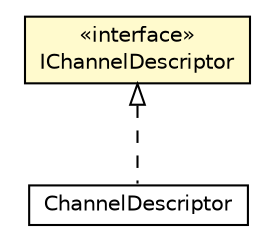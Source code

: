 #!/usr/local/bin/dot
#
# Class diagram 
# Generated by UMLGraph version R5_6-24-gf6e263 (http://www.umlgraph.org/)
#

digraph G {
	edge [fontname="Helvetica",fontsize=10,labelfontname="Helvetica",labelfontsize=10];
	node [fontname="Helvetica",fontsize=10,shape=plaintext];
	nodesep=0.25;
	ranksep=0.5;
	// org.universAAL.middleware.interfaces.space.model.IChannelDescriptor
	c215075 [label=<<table title="org.universAAL.middleware.interfaces.space.model.IChannelDescriptor" border="0" cellborder="1" cellspacing="0" cellpadding="2" port="p" bgcolor="lemonChiffon" href="./IChannelDescriptor.html">
		<tr><td><table border="0" cellspacing="0" cellpadding="1">
<tr><td align="center" balign="center"> &#171;interface&#187; </td></tr>
<tr><td align="center" balign="center"> IChannelDescriptor </td></tr>
		</table></td></tr>
		</table>>, URL="./IChannelDescriptor.html", fontname="Helvetica", fontcolor="black", fontsize=10.0];
	// org.universAAL.middleware.interfaces.space.xml.model.ChannelDescriptor
	c215080 [label=<<table title="org.universAAL.middleware.interfaces.space.xml.model.ChannelDescriptor" border="0" cellborder="1" cellspacing="0" cellpadding="2" port="p" href="../xml/model/ChannelDescriptor.html">
		<tr><td><table border="0" cellspacing="0" cellpadding="1">
<tr><td align="center" balign="center"> ChannelDescriptor </td></tr>
		</table></td></tr>
		</table>>, URL="../xml/model/ChannelDescriptor.html", fontname="Helvetica", fontcolor="black", fontsize=10.0];
	//org.universAAL.middleware.interfaces.space.xml.model.ChannelDescriptor implements org.universAAL.middleware.interfaces.space.model.IChannelDescriptor
	c215075:p -> c215080:p [dir=back,arrowtail=empty,style=dashed];
}

